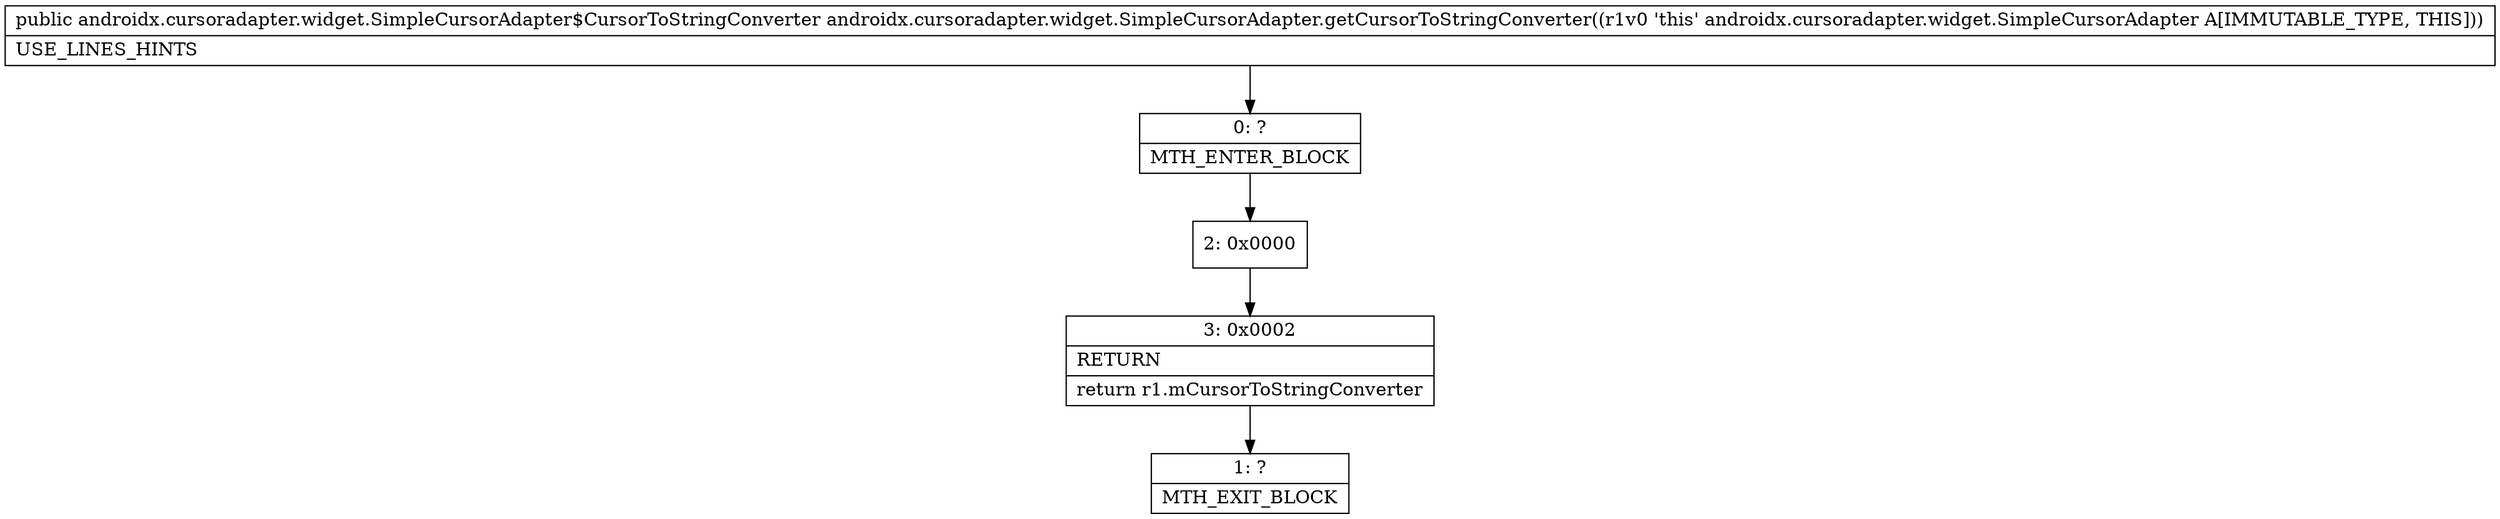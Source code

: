 digraph "CFG forandroidx.cursoradapter.widget.SimpleCursorAdapter.getCursorToStringConverter()Landroidx\/cursoradapter\/widget\/SimpleCursorAdapter$CursorToStringConverter;" {
Node_0 [shape=record,label="{0\:\ ?|MTH_ENTER_BLOCK\l}"];
Node_2 [shape=record,label="{2\:\ 0x0000}"];
Node_3 [shape=record,label="{3\:\ 0x0002|RETURN\l|return r1.mCursorToStringConverter\l}"];
Node_1 [shape=record,label="{1\:\ ?|MTH_EXIT_BLOCK\l}"];
MethodNode[shape=record,label="{public androidx.cursoradapter.widget.SimpleCursorAdapter$CursorToStringConverter androidx.cursoradapter.widget.SimpleCursorAdapter.getCursorToStringConverter((r1v0 'this' androidx.cursoradapter.widget.SimpleCursorAdapter A[IMMUTABLE_TYPE, THIS]))  | USE_LINES_HINTS\l}"];
MethodNode -> Node_0;Node_0 -> Node_2;
Node_2 -> Node_3;
Node_3 -> Node_1;
}

